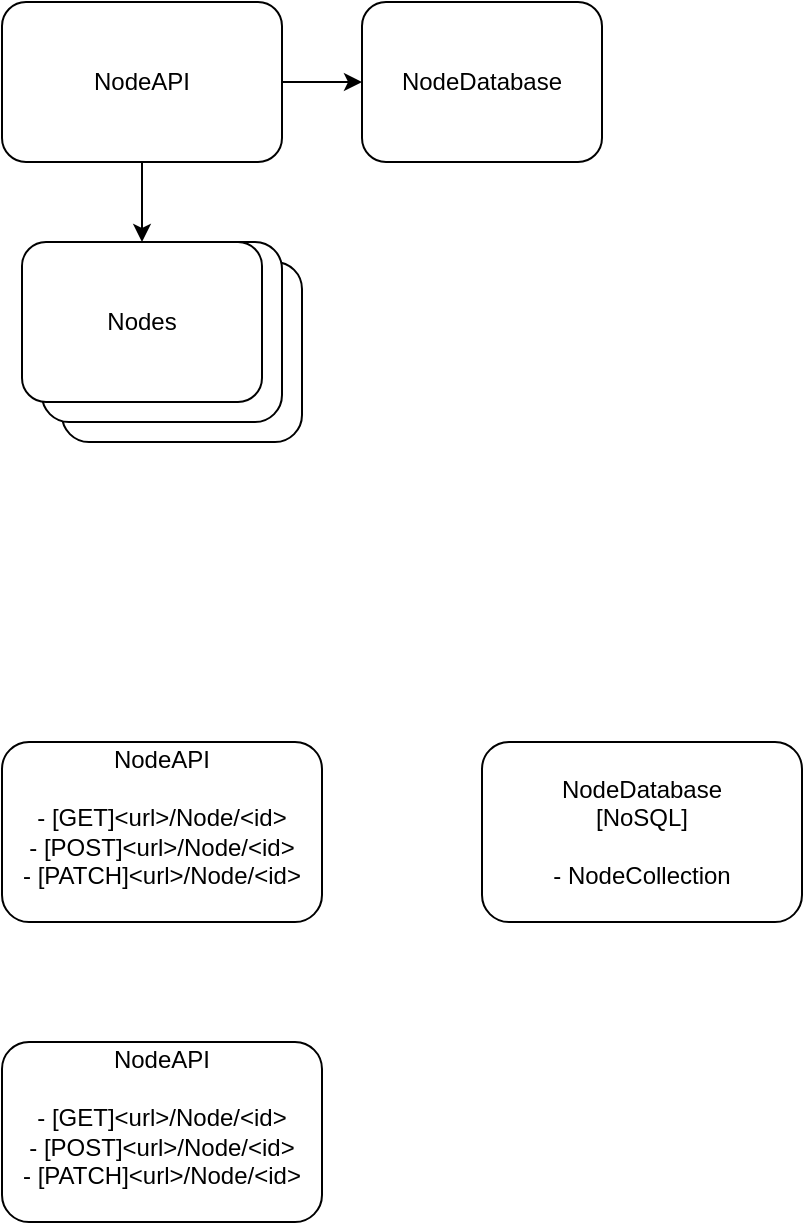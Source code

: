 <mxfile>
    <diagram id="vmWsI6P5mTRuVI_rVKc1" name="Page-1">
        <mxGraphModel dx="1203" dy="766" grid="1" gridSize="10" guides="1" tooltips="1" connect="1" arrows="1" fold="1" page="1" pageScale="1" pageWidth="827" pageHeight="1169" math="0" shadow="0">
            <root>
                <mxCell id="0"/>
                <mxCell id="1" parent="0"/>
                <mxCell id="2" value="NodeDatabase" style="rounded=1;whiteSpace=wrap;html=1;" vertex="1" parent="1">
                    <mxGeometry x="260" y="80" width="120" height="80" as="geometry"/>
                </mxCell>
                <mxCell id="3" value="NodeAPI" style="rounded=1;whiteSpace=wrap;html=1;" vertex="1" parent="1">
                    <mxGeometry x="80" y="80" width="140" height="80" as="geometry"/>
                </mxCell>
                <mxCell id="4" value="" style="rounded=1;whiteSpace=wrap;html=1;" vertex="1" parent="1">
                    <mxGeometry x="110" y="210" width="120" height="90" as="geometry"/>
                </mxCell>
                <mxCell id="6" value="" style="rounded=1;whiteSpace=wrap;html=1;" vertex="1" parent="1">
                    <mxGeometry x="100" y="200" width="120" height="90" as="geometry"/>
                </mxCell>
                <mxCell id="5" value="Nodes" style="rounded=1;whiteSpace=wrap;html=1;" vertex="1" parent="1">
                    <mxGeometry x="90" y="200" width="120" height="80" as="geometry"/>
                </mxCell>
                <mxCell id="7" value="" style="endArrow=classic;html=1;entryX=0;entryY=0.5;entryDx=0;entryDy=0;exitX=1;exitY=0.5;exitDx=0;exitDy=0;" edge="1" parent="1" source="3" target="2">
                    <mxGeometry width="50" height="50" relative="1" as="geometry">
                        <mxPoint x="210" y="360" as="sourcePoint"/>
                        <mxPoint x="260" y="310" as="targetPoint"/>
                    </mxGeometry>
                </mxCell>
                <mxCell id="8" value="" style="endArrow=classic;html=1;entryX=0.5;entryY=0;entryDx=0;entryDy=0;exitX=0.5;exitY=1;exitDx=0;exitDy=0;" edge="1" parent="1" source="3" target="5">
                    <mxGeometry width="50" height="50" relative="1" as="geometry">
                        <mxPoint x="230" y="130" as="sourcePoint"/>
                        <mxPoint x="270" y="130" as="targetPoint"/>
                    </mxGeometry>
                </mxCell>
                <mxCell id="9" value="NodeAPI&lt;br&gt;&lt;br&gt;- [GET]&amp;lt;url&amp;gt;/Node/&amp;lt;id&amp;gt;&lt;br&gt;- [POST]&amp;lt;url&amp;gt;/Node/&amp;lt;id&amp;gt;&lt;br&gt;- [PATCH]&amp;lt;url&amp;gt;/Node/&amp;lt;id&amp;gt;&lt;br&gt;&lt;br&gt;" style="rounded=1;whiteSpace=wrap;html=1;align=center;" vertex="1" parent="1">
                    <mxGeometry x="80" y="450" width="160" height="90" as="geometry"/>
                </mxCell>
                <mxCell id="10" value="NodeDatabase&lt;br&gt;[NoSQL]&lt;br&gt;&lt;br&gt;- NodeCollection" style="rounded=1;whiteSpace=wrap;html=1;align=center;" vertex="1" parent="1">
                    <mxGeometry x="320" y="450" width="160" height="90" as="geometry"/>
                </mxCell>
                <mxCell id="11" value="NodeAPI&lt;br&gt;&lt;br&gt;- [GET]&amp;lt;url&amp;gt;/Node/&amp;lt;id&amp;gt;&lt;br&gt;- [POST]&amp;lt;url&amp;gt;/Node/&amp;lt;id&amp;gt;&lt;br&gt;- [PATCH]&amp;lt;url&amp;gt;/Node/&amp;lt;id&amp;gt;&lt;br&gt;&lt;br&gt;" style="rounded=1;whiteSpace=wrap;html=1;align=center;" vertex="1" parent="1">
                    <mxGeometry x="80" y="600" width="160" height="90" as="geometry"/>
                </mxCell>
            </root>
        </mxGraphModel>
    </diagram>
</mxfile>
